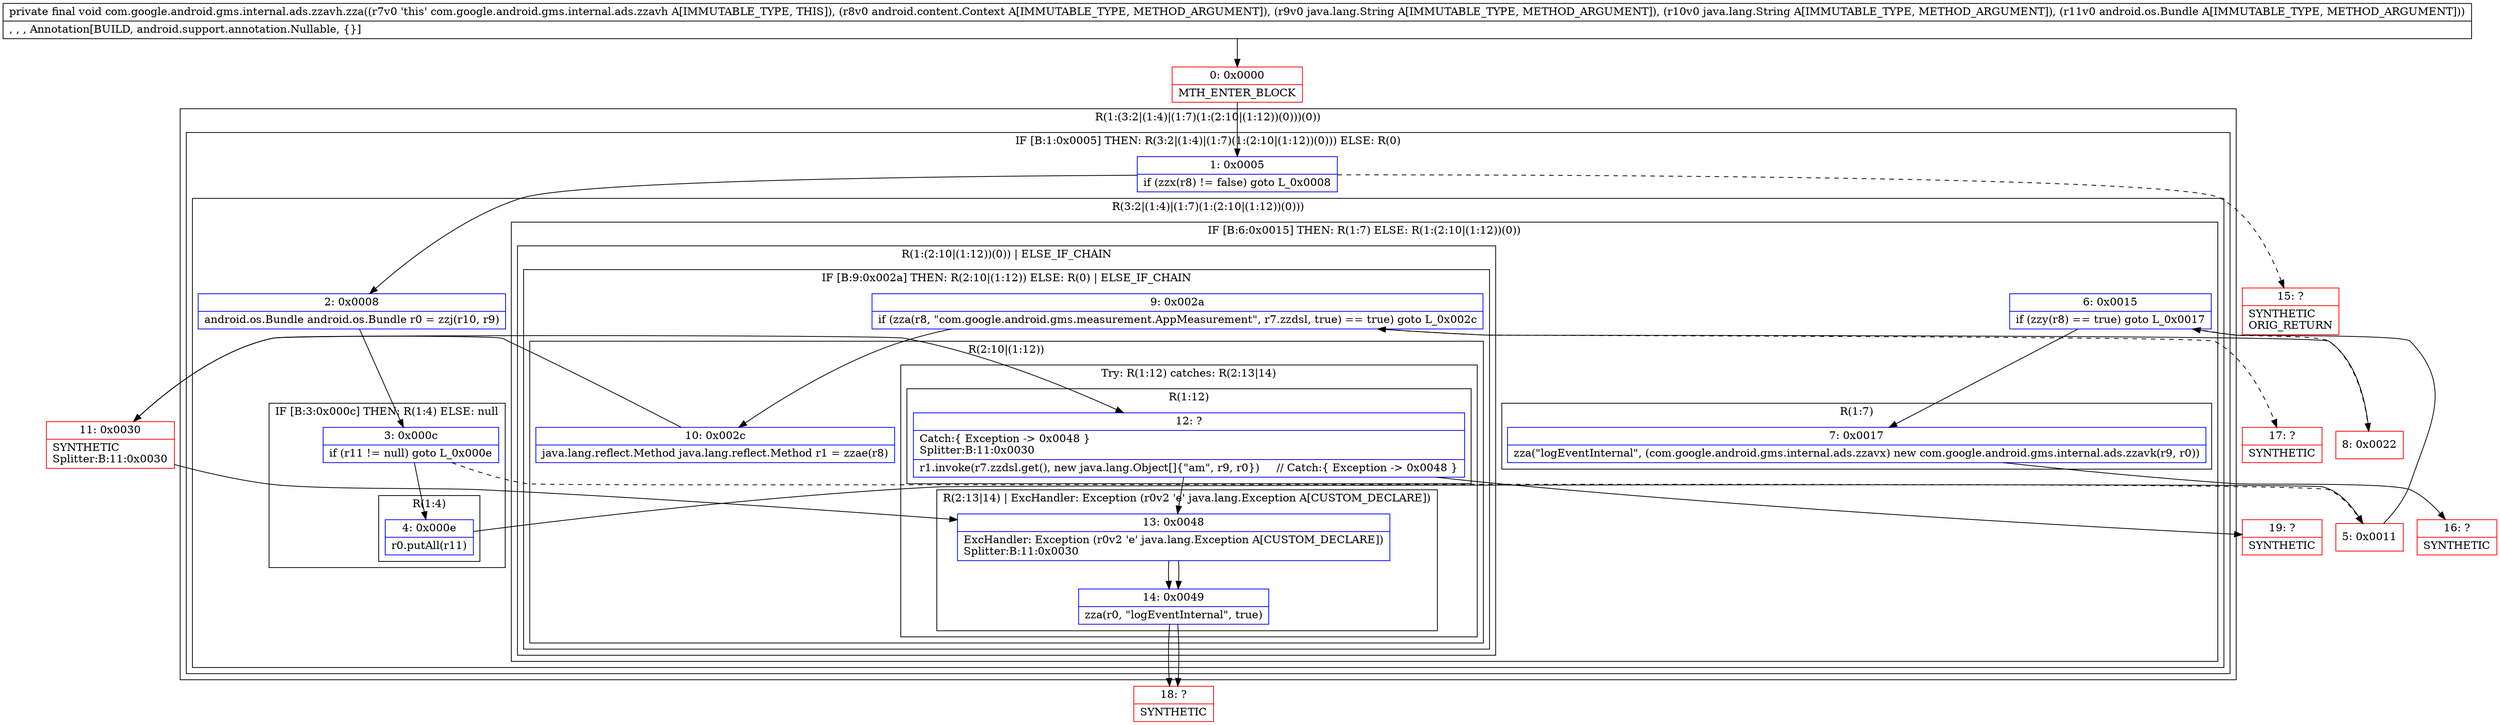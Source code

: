 digraph "CFG forcom.google.android.gms.internal.ads.zzavh.zza(Landroid\/content\/Context;Ljava\/lang\/String;Ljava\/lang\/String;Landroid\/os\/Bundle;)V" {
subgraph cluster_Region_1202787088 {
label = "R(1:(3:2|(1:4)|(1:7)(1:(2:10|(1:12))(0)))(0))";
node [shape=record,color=blue];
subgraph cluster_IfRegion_1545670067 {
label = "IF [B:1:0x0005] THEN: R(3:2|(1:4)|(1:7)(1:(2:10|(1:12))(0))) ELSE: R(0)";
node [shape=record,color=blue];
Node_1 [shape=record,label="{1\:\ 0x0005|if (zzx(r8) != false) goto L_0x0008\l}"];
subgraph cluster_Region_673872341 {
label = "R(3:2|(1:4)|(1:7)(1:(2:10|(1:12))(0)))";
node [shape=record,color=blue];
Node_2 [shape=record,label="{2\:\ 0x0008|android.os.Bundle android.os.Bundle r0 = zzj(r10, r9)\l}"];
subgraph cluster_IfRegion_1537499669 {
label = "IF [B:3:0x000c] THEN: R(1:4) ELSE: null";
node [shape=record,color=blue];
Node_3 [shape=record,label="{3\:\ 0x000c|if (r11 != null) goto L_0x000e\l}"];
subgraph cluster_Region_654557706 {
label = "R(1:4)";
node [shape=record,color=blue];
Node_4 [shape=record,label="{4\:\ 0x000e|r0.putAll(r11)\l}"];
}
}
subgraph cluster_IfRegion_301304210 {
label = "IF [B:6:0x0015] THEN: R(1:7) ELSE: R(1:(2:10|(1:12))(0))";
node [shape=record,color=blue];
Node_6 [shape=record,label="{6\:\ 0x0015|if (zzy(r8) == true) goto L_0x0017\l}"];
subgraph cluster_Region_2029183262 {
label = "R(1:7)";
node [shape=record,color=blue];
Node_7 [shape=record,label="{7\:\ 0x0017|zza(\"logEventInternal\", (com.google.android.gms.internal.ads.zzavx) new com.google.android.gms.internal.ads.zzavk(r9, r0))\l}"];
}
subgraph cluster_Region_1586700591 {
label = "R(1:(2:10|(1:12))(0)) | ELSE_IF_CHAIN\l";
node [shape=record,color=blue];
subgraph cluster_IfRegion_176939995 {
label = "IF [B:9:0x002a] THEN: R(2:10|(1:12)) ELSE: R(0) | ELSE_IF_CHAIN\l";
node [shape=record,color=blue];
Node_9 [shape=record,label="{9\:\ 0x002a|if (zza(r8, \"com.google.android.gms.measurement.AppMeasurement\", r7.zzdsl, true) == true) goto L_0x002c\l}"];
subgraph cluster_Region_1089613732 {
label = "R(2:10|(1:12))";
node [shape=record,color=blue];
Node_10 [shape=record,label="{10\:\ 0x002c|java.lang.reflect.Method java.lang.reflect.Method r1 = zzae(r8)\l}"];
subgraph cluster_TryCatchRegion_1917291605 {
label = "Try: R(1:12) catches: R(2:13|14)";
node [shape=record,color=blue];
subgraph cluster_Region_1005395421 {
label = "R(1:12)";
node [shape=record,color=blue];
Node_12 [shape=record,label="{12\:\ ?|Catch:\{ Exception \-\> 0x0048 \}\lSplitter:B:11:0x0030\l|r1.invoke(r7.zzdsl.get(), new java.lang.Object[]\{\"am\", r9, r0\})     \/\/ Catch:\{ Exception \-\> 0x0048 \}\l}"];
}
subgraph cluster_Region_1338192534 {
label = "R(2:13|14) | ExcHandler: Exception (r0v2 'e' java.lang.Exception A[CUSTOM_DECLARE])\l";
node [shape=record,color=blue];
Node_13 [shape=record,label="{13\:\ 0x0048|ExcHandler: Exception (r0v2 'e' java.lang.Exception A[CUSTOM_DECLARE])\lSplitter:B:11:0x0030\l}"];
Node_14 [shape=record,label="{14\:\ 0x0049|zza(r0, \"logEventInternal\", true)\l}"];
}
}
}
subgraph cluster_Region_136243224 {
label = "R(0)";
node [shape=record,color=blue];
}
}
}
}
}
subgraph cluster_Region_1566463995 {
label = "R(0)";
node [shape=record,color=blue];
}
}
}
subgraph cluster_Region_1338192534 {
label = "R(2:13|14) | ExcHandler: Exception (r0v2 'e' java.lang.Exception A[CUSTOM_DECLARE])\l";
node [shape=record,color=blue];
Node_13 [shape=record,label="{13\:\ 0x0048|ExcHandler: Exception (r0v2 'e' java.lang.Exception A[CUSTOM_DECLARE])\lSplitter:B:11:0x0030\l}"];
Node_14 [shape=record,label="{14\:\ 0x0049|zza(r0, \"logEventInternal\", true)\l}"];
}
Node_0 [shape=record,color=red,label="{0\:\ 0x0000|MTH_ENTER_BLOCK\l}"];
Node_5 [shape=record,color=red,label="{5\:\ 0x0011}"];
Node_8 [shape=record,color=red,label="{8\:\ 0x0022}"];
Node_11 [shape=record,color=red,label="{11\:\ 0x0030|SYNTHETIC\lSplitter:B:11:0x0030\l}"];
Node_15 [shape=record,color=red,label="{15\:\ ?|SYNTHETIC\lORIG_RETURN\l}"];
Node_16 [shape=record,color=red,label="{16\:\ ?|SYNTHETIC\l}"];
Node_17 [shape=record,color=red,label="{17\:\ ?|SYNTHETIC\l}"];
Node_18 [shape=record,color=red,label="{18\:\ ?|SYNTHETIC\l}"];
Node_19 [shape=record,color=red,label="{19\:\ ?|SYNTHETIC\l}"];
MethodNode[shape=record,label="{private final void com.google.android.gms.internal.ads.zzavh.zza((r7v0 'this' com.google.android.gms.internal.ads.zzavh A[IMMUTABLE_TYPE, THIS]), (r8v0 android.content.Context A[IMMUTABLE_TYPE, METHOD_ARGUMENT]), (r9v0 java.lang.String A[IMMUTABLE_TYPE, METHOD_ARGUMENT]), (r10v0 java.lang.String A[IMMUTABLE_TYPE, METHOD_ARGUMENT]), (r11v0 android.os.Bundle A[IMMUTABLE_TYPE, METHOD_ARGUMENT]))  | , , , Annotation[BUILD, android.support.annotation.Nullable, \{\}]\l}"];
MethodNode -> Node_0;
Node_1 -> Node_2;
Node_1 -> Node_15[style=dashed];
Node_2 -> Node_3;
Node_3 -> Node_4;
Node_3 -> Node_5[style=dashed];
Node_4 -> Node_5;
Node_6 -> Node_7;
Node_6 -> Node_8[style=dashed];
Node_7 -> Node_16;
Node_9 -> Node_10;
Node_9 -> Node_17[style=dashed];
Node_10 -> Node_11;
Node_12 -> Node_13;
Node_12 -> Node_19;
Node_13 -> Node_14;
Node_14 -> Node_18;
Node_13 -> Node_14;
Node_14 -> Node_18;
Node_0 -> Node_1;
Node_5 -> Node_6;
Node_8 -> Node_9;
Node_11 -> Node_12;
Node_11 -> Node_13;
}

